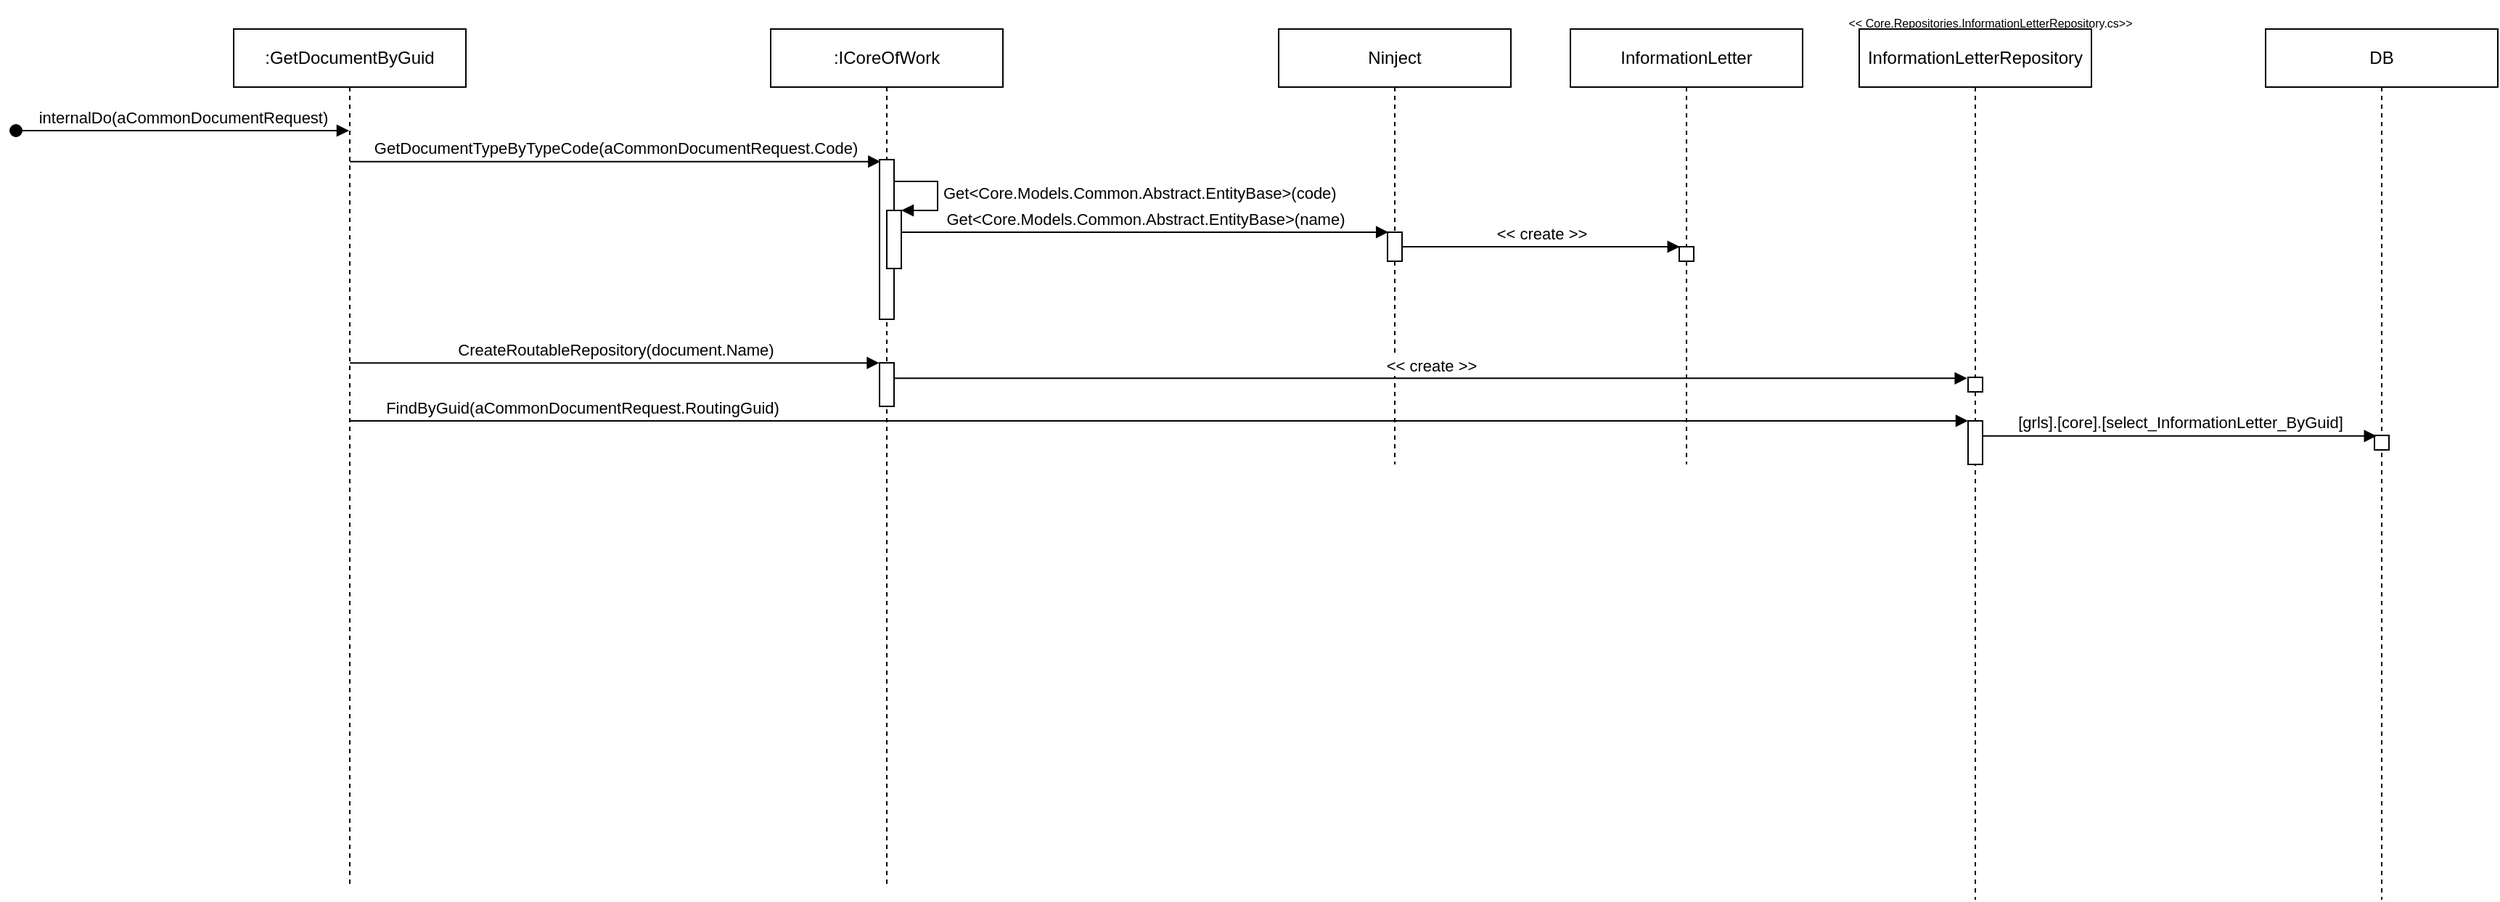 <mxfile version="20.4.0" type="github">
  <diagram id="p5f6WdTLzAqui4o8Hyai" name="Страница 1">
    <mxGraphModel dx="559" dy="601" grid="1" gridSize="10" guides="1" tooltips="1" connect="1" arrows="1" fold="1" page="1" pageScale="1" pageWidth="827" pageHeight="1169" math="0" shadow="0">
      <root>
        <mxCell id="0" />
        <mxCell id="1" parent="0" />
        <mxCell id="NP6vg25aCVnL6aQOL06P-1" value=":GetDocumentByGuid" style="shape=umlLifeline;perimeter=lifelinePerimeter;whiteSpace=wrap;html=1;container=1;collapsible=0;recursiveResize=0;outlineConnect=0;" vertex="1" parent="1">
          <mxGeometry x="160" y="40" width="160" height="590" as="geometry" />
        </mxCell>
        <mxCell id="NP6vg25aCVnL6aQOL06P-2" value="internalDo(aCommonDocumentRequest)" style="html=1;verticalAlign=bottom;startArrow=oval;startFill=1;endArrow=block;startSize=8;rounded=0;" edge="1" parent="1" target="NP6vg25aCVnL6aQOL06P-1">
          <mxGeometry width="60" relative="1" as="geometry">
            <mxPoint x="10" y="110" as="sourcePoint" />
            <mxPoint x="150" y="450" as="targetPoint" />
          </mxGeometry>
        </mxCell>
        <mxCell id="NP6vg25aCVnL6aQOL06P-3" value=":ICoreOfWork" style="shape=umlLifeline;perimeter=lifelinePerimeter;whiteSpace=wrap;html=1;container=1;collapsible=0;recursiveResize=0;outlineConnect=0;" vertex="1" parent="1">
          <mxGeometry x="530" y="40" width="160" height="590" as="geometry" />
        </mxCell>
        <mxCell id="NP6vg25aCVnL6aQOL06P-6" value="" style="html=1;points=[];perimeter=orthogonalPerimeter;" vertex="1" parent="NP6vg25aCVnL6aQOL06P-3">
          <mxGeometry x="75" y="90" width="10" height="110" as="geometry" />
        </mxCell>
        <mxCell id="NP6vg25aCVnL6aQOL06P-19" value="" style="html=1;points=[];perimeter=orthogonalPerimeter;" vertex="1" parent="NP6vg25aCVnL6aQOL06P-3">
          <mxGeometry x="75" y="230" width="10" height="30" as="geometry" />
        </mxCell>
        <mxCell id="NP6vg25aCVnL6aQOL06P-5" value="GetDocumentTypeByTypeCode(aCommonDocumentRequest.Code)" style="html=1;verticalAlign=bottom;endArrow=block;rounded=0;entryX=0.068;entryY=0.012;entryDx=0;entryDy=0;entryPerimeter=0;" edge="1" parent="1" source="NP6vg25aCVnL6aQOL06P-1" target="NP6vg25aCVnL6aQOL06P-6">
          <mxGeometry width="80" relative="1" as="geometry">
            <mxPoint x="220" y="240" as="sourcePoint" />
            <mxPoint x="300" y="240" as="targetPoint" />
          </mxGeometry>
        </mxCell>
        <mxCell id="NP6vg25aCVnL6aQOL06P-9" value="" style="html=1;points=[];perimeter=orthogonalPerimeter;" vertex="1" parent="1">
          <mxGeometry x="610" y="165" width="10" height="40" as="geometry" />
        </mxCell>
        <mxCell id="NP6vg25aCVnL6aQOL06P-10" value="Get&amp;lt;Core.Models.Common.Abstract.EntityBase&amp;gt;(code)" style="edgeStyle=orthogonalEdgeStyle;html=1;align=left;spacingLeft=2;endArrow=block;rounded=0;entryX=1;entryY=0;" edge="1" target="NP6vg25aCVnL6aQOL06P-9" parent="1" source="NP6vg25aCVnL6aQOL06P-6">
          <mxGeometry relative="1" as="geometry">
            <mxPoint x="615" y="145" as="sourcePoint" />
            <Array as="points">
              <mxPoint x="645" y="145" />
              <mxPoint x="645" y="165" />
            </Array>
          </mxGeometry>
        </mxCell>
        <mxCell id="NP6vg25aCVnL6aQOL06P-11" value="Ninject" style="shape=umlLifeline;perimeter=lifelinePerimeter;whiteSpace=wrap;html=1;container=1;collapsible=0;recursiveResize=0;outlineConnect=0;" vertex="1" parent="1">
          <mxGeometry x="880" y="40" width="160" height="300" as="geometry" />
        </mxCell>
        <mxCell id="NP6vg25aCVnL6aQOL06P-12" value="" style="html=1;points=[];perimeter=orthogonalPerimeter;" vertex="1" parent="NP6vg25aCVnL6aQOL06P-11">
          <mxGeometry x="75" y="140" width="10" height="20" as="geometry" />
        </mxCell>
        <mxCell id="NP6vg25aCVnL6aQOL06P-14" value="Get&amp;lt;Core.Models.Common.Abstract.EntityBase&amp;gt;(name)" style="html=1;verticalAlign=bottom;endArrow=block;rounded=0;entryX=0.06;entryY=-0.002;entryDx=0;entryDy=0;entryPerimeter=0;" edge="1" parent="1" source="NP6vg25aCVnL6aQOL06P-9" target="NP6vg25aCVnL6aQOL06P-12">
          <mxGeometry width="80" relative="1" as="geometry">
            <mxPoint x="720" y="200" as="sourcePoint" />
            <mxPoint x="800" y="200" as="targetPoint" />
          </mxGeometry>
        </mxCell>
        <mxCell id="NP6vg25aCVnL6aQOL06P-15" value="InformationLetter" style="shape=umlLifeline;perimeter=lifelinePerimeter;whiteSpace=wrap;html=1;container=1;collapsible=0;recursiveResize=0;outlineConnect=0;" vertex="1" parent="1">
          <mxGeometry x="1081" y="40" width="160" height="300" as="geometry" />
        </mxCell>
        <mxCell id="NP6vg25aCVnL6aQOL06P-16" value="" style="html=1;points=[];perimeter=orthogonalPerimeter;" vertex="1" parent="NP6vg25aCVnL6aQOL06P-15">
          <mxGeometry x="75" y="150" width="10" height="10" as="geometry" />
        </mxCell>
        <mxCell id="NP6vg25aCVnL6aQOL06P-17" value="&amp;lt;&amp;lt; create &amp;gt;&amp;gt;" style="html=1;verticalAlign=bottom;endArrow=block;rounded=0;entryX=0.04;entryY=0;entryDx=0;entryDy=0;entryPerimeter=0;" edge="1" parent="1" source="NP6vg25aCVnL6aQOL06P-12" target="NP6vg25aCVnL6aQOL06P-16">
          <mxGeometry width="80" relative="1" as="geometry">
            <mxPoint x="1001" y="189.66" as="sourcePoint" />
            <mxPoint x="1081" y="189.66" as="targetPoint" />
          </mxGeometry>
        </mxCell>
        <mxCell id="NP6vg25aCVnL6aQOL06P-18" value="CreateRoutableRepository(document.Name)" style="html=1;verticalAlign=bottom;endArrow=block;rounded=0;entryX=-0.021;entryY=0.003;entryDx=0;entryDy=0;entryPerimeter=0;" edge="1" parent="1" source="NP6vg25aCVnL6aQOL06P-1" target="NP6vg25aCVnL6aQOL06P-19">
          <mxGeometry width="80" relative="1" as="geometry">
            <mxPoint x="243.82" y="290.0" as="sourcePoint" />
            <mxPoint x="580" y="290" as="targetPoint" />
          </mxGeometry>
        </mxCell>
        <mxCell id="NP6vg25aCVnL6aQOL06P-20" value="InformationLetterRepository" style="shape=umlLifeline;perimeter=lifelinePerimeter;whiteSpace=wrap;html=1;container=1;collapsible=0;recursiveResize=0;outlineConnect=0;" vertex="1" parent="1">
          <mxGeometry x="1280" y="40" width="160" height="600" as="geometry" />
        </mxCell>
        <mxCell id="NP6vg25aCVnL6aQOL06P-21" value="" style="html=1;points=[];perimeter=orthogonalPerimeter;" vertex="1" parent="NP6vg25aCVnL6aQOL06P-20">
          <mxGeometry x="75" y="240" width="10" height="10" as="geometry" />
        </mxCell>
        <mxCell id="NP6vg25aCVnL6aQOL06P-24" value="" style="html=1;points=[];perimeter=orthogonalPerimeter;" vertex="1" parent="NP6vg25aCVnL6aQOL06P-20">
          <mxGeometry x="75" y="270" width="10" height="30" as="geometry" />
        </mxCell>
        <mxCell id="NP6vg25aCVnL6aQOL06P-22" value="&amp;lt;&amp;lt; create &amp;gt;&amp;gt;" style="html=1;verticalAlign=bottom;endArrow=block;rounded=0;entryX=-0.067;entryY=0.067;entryDx=0;entryDy=0;entryPerimeter=0;" edge="1" parent="1" source="NP6vg25aCVnL6aQOL06P-19" target="NP6vg25aCVnL6aQOL06P-21">
          <mxGeometry width="80" relative="1" as="geometry">
            <mxPoint x="975" y="200" as="sourcePoint" />
            <mxPoint x="1250" y="290" as="targetPoint" />
          </mxGeometry>
        </mxCell>
        <mxCell id="NP6vg25aCVnL6aQOL06P-23" value="FindByGuid(aCommonDocumentRequest.RoutingGuid)" style="html=1;verticalAlign=bottom;endArrow=block;rounded=0;entryX=0;entryY=-0.002;entryDx=0;entryDy=0;entryPerimeter=0;" edge="1" parent="1" source="NP6vg25aCVnL6aQOL06P-1" target="NP6vg25aCVnL6aQOL06P-24">
          <mxGeometry x="-0.713" width="80" relative="1" as="geometry">
            <mxPoint x="244.877" y="370.0" as="sourcePoint" />
            <mxPoint x="1260" y="320" as="targetPoint" />
            <mxPoint as="offset" />
          </mxGeometry>
        </mxCell>
        <mxCell id="NP6vg25aCVnL6aQOL06P-25" value="&lt;font style=&quot;font-size: 8px;&quot;&gt;&amp;lt;&amp;lt; Core.Repositories.InformationLetterRepository.cs&amp;gt;&amp;gt;&lt;/font&gt;" style="text;html=1;align=center;verticalAlign=middle;resizable=0;points=[];autosize=1;strokeColor=none;fillColor=none;" vertex="1" parent="1">
          <mxGeometry x="1260" y="20" width="220" height="30" as="geometry" />
        </mxCell>
        <mxCell id="NP6vg25aCVnL6aQOL06P-26" value="DB" style="shape=umlLifeline;perimeter=lifelinePerimeter;whiteSpace=wrap;html=1;container=1;collapsible=0;recursiveResize=0;outlineConnect=0;" vertex="1" parent="1">
          <mxGeometry x="1560" y="40" width="160" height="600" as="geometry" />
        </mxCell>
        <mxCell id="NP6vg25aCVnL6aQOL06P-28" value="" style="html=1;points=[];perimeter=orthogonalPerimeter;" vertex="1" parent="NP6vg25aCVnL6aQOL06P-26">
          <mxGeometry x="75" y="280" width="10" height="10" as="geometry" />
        </mxCell>
        <mxCell id="NP6vg25aCVnL6aQOL06P-29" value="&lt;font style=&quot;font-size: 11px;&quot;&gt;[grls].[core].[select_InformationLetter_ByGuid]&lt;/font&gt;" style="html=1;verticalAlign=bottom;endArrow=block;rounded=0;fontSize=8;entryX=0.138;entryY=0.04;entryDx=0;entryDy=0;entryPerimeter=0;" edge="1" parent="1" source="NP6vg25aCVnL6aQOL06P-24" target="NP6vg25aCVnL6aQOL06P-28">
          <mxGeometry width="80" relative="1" as="geometry">
            <mxPoint x="1390" y="360" as="sourcePoint" />
            <mxPoint x="1470" y="360" as="targetPoint" />
          </mxGeometry>
        </mxCell>
      </root>
    </mxGraphModel>
  </diagram>
</mxfile>
